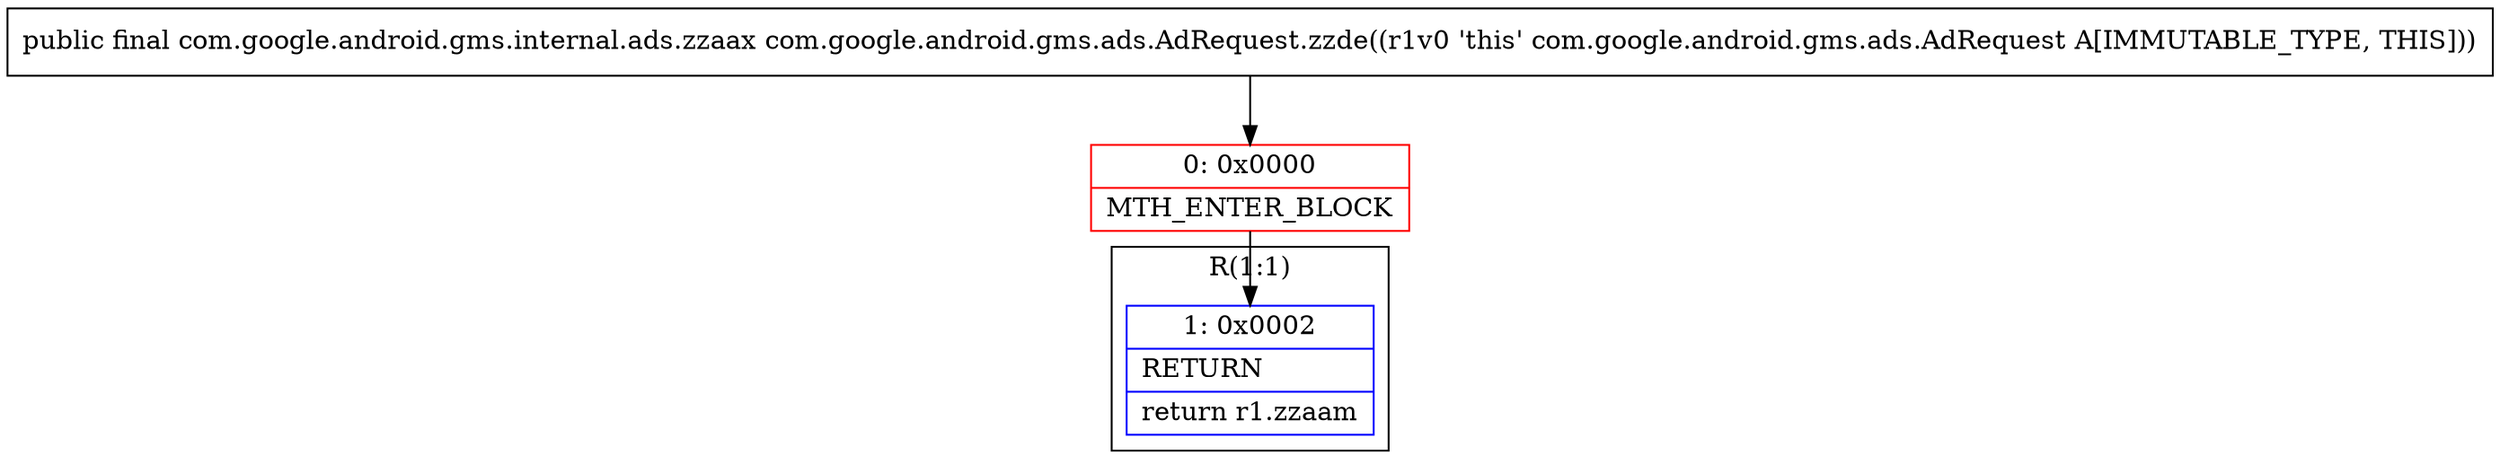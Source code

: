 digraph "CFG forcom.google.android.gms.ads.AdRequest.zzde()Lcom\/google\/android\/gms\/internal\/ads\/zzaax;" {
subgraph cluster_Region_251290898 {
label = "R(1:1)";
node [shape=record,color=blue];
Node_1 [shape=record,label="{1\:\ 0x0002|RETURN\l|return r1.zzaam\l}"];
}
Node_0 [shape=record,color=red,label="{0\:\ 0x0000|MTH_ENTER_BLOCK\l}"];
MethodNode[shape=record,label="{public final com.google.android.gms.internal.ads.zzaax com.google.android.gms.ads.AdRequest.zzde((r1v0 'this' com.google.android.gms.ads.AdRequest A[IMMUTABLE_TYPE, THIS])) }"];
MethodNode -> Node_0;
Node_0 -> Node_1;
}

